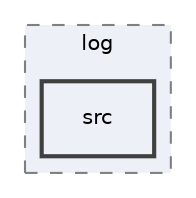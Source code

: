 digraph "src"
{
 // INTERACTIVE_SVG=YES
 // LATEX_PDF_SIZE
  edge [fontname="Helvetica",fontsize="10",labelfontname="Helvetica",labelfontsize="10"];
  node [fontname="Helvetica",fontsize="10",shape=record];
  compound=true
  subgraph clusterdir_efb60bdb276935829773856a552a996d {
    graph [ bgcolor="#edf0f7", pencolor="grey50", style="filled,dashed,", label="log", fontname="Helvetica", fontsize="10", URL="dir_efb60bdb276935829773856a552a996d.html"]
  dir_448898cf42a06fc7b62012d7387f4a23 [shape=box, label="src", style="filled,bold,", fillcolor="#edf0f7", color="grey25", URL="dir_448898cf42a06fc7b62012d7387f4a23.html"];
  }
}
